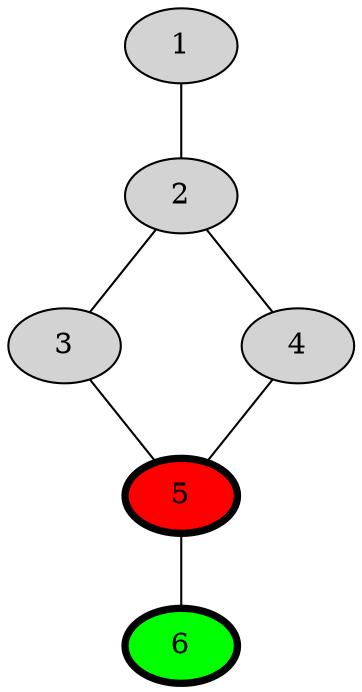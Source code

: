 graph test12 {
 nodesep=0.8
 node [style="filled"]

 5 [fillcolor = red, penwidth = 3.5]
 6 [fillcolor = green, penwidth = 3.5]

 1 -- 2 -- {3; 4} -- 5 -- 6;
}

